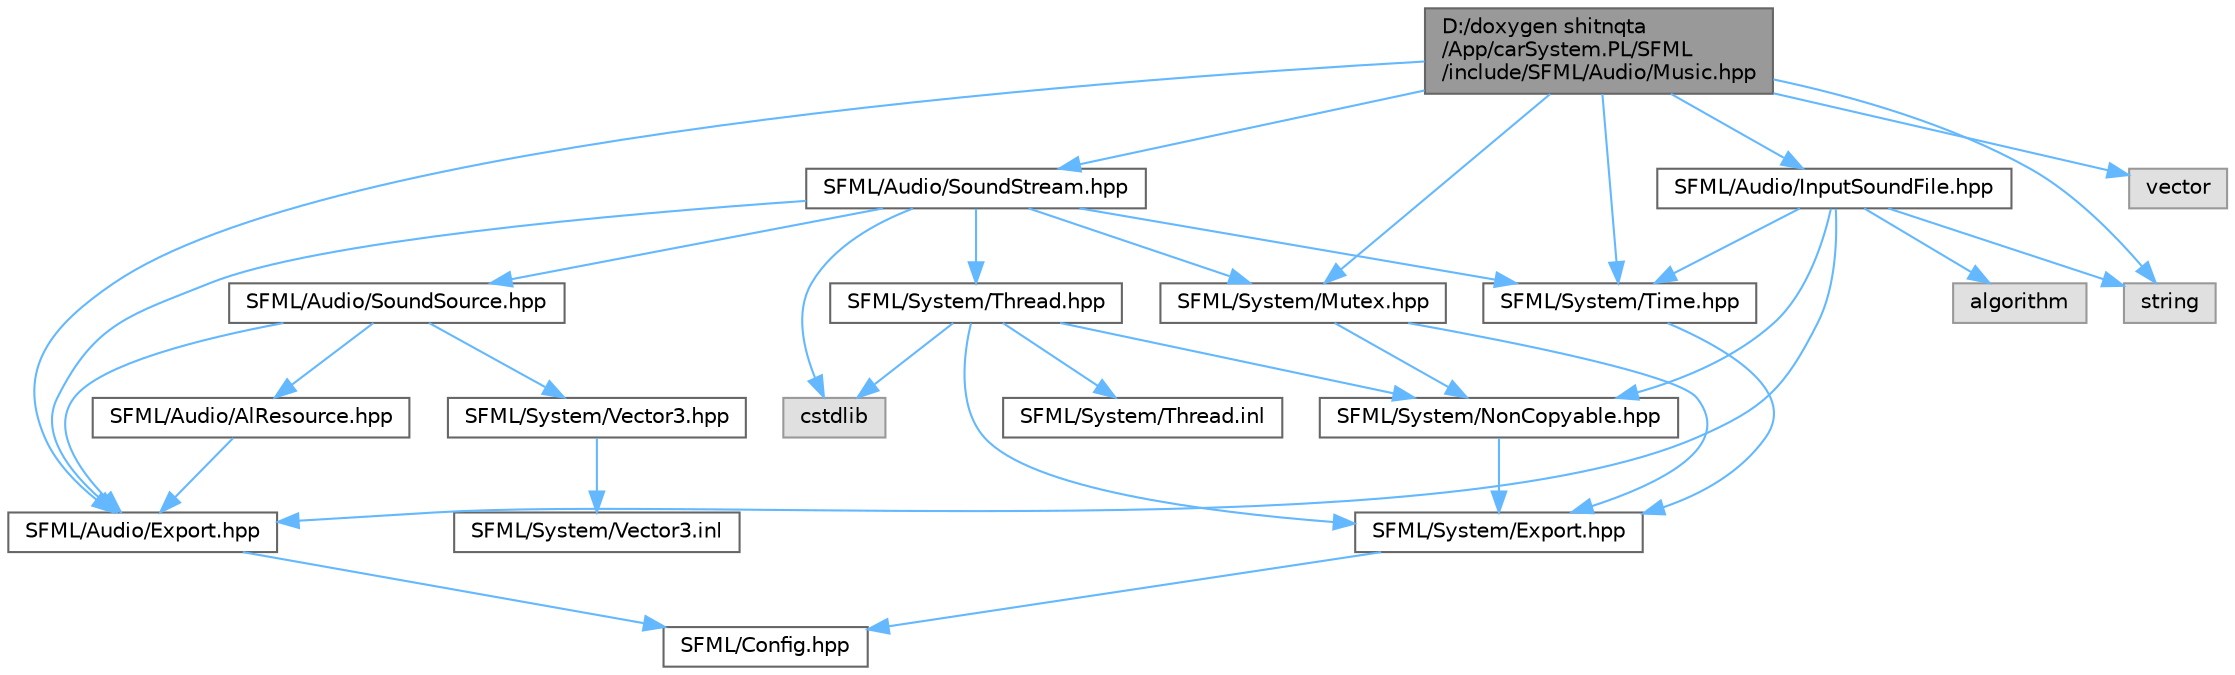 digraph "D:/doxygen shitnqta/App/carSystem.PL/SFML/include/SFML/Audio/Music.hpp"
{
 // INTERACTIVE_SVG=YES
 // LATEX_PDF_SIZE
  bgcolor="transparent";
  edge [fontname=Helvetica,fontsize=10,labelfontname=Helvetica,labelfontsize=10];
  node [fontname=Helvetica,fontsize=10,shape=box,height=0.2,width=0.4];
  Node1 [id="Node000001",label="D:/doxygen shitnqta\l/App/carSystem.PL/SFML\l/include/SFML/Audio/Music.hpp",height=0.2,width=0.4,color="gray40", fillcolor="grey60", style="filled", fontcolor="black",tooltip=" "];
  Node1 -> Node2 [id="edge34_Node000001_Node000002",color="steelblue1",style="solid",tooltip=" "];
  Node2 [id="Node000002",label="SFML/Audio/Export.hpp",height=0.2,width=0.4,color="grey40", fillcolor="white", style="filled",URL="$a02203.html",tooltip=" "];
  Node2 -> Node3 [id="edge35_Node000002_Node000003",color="steelblue1",style="solid",tooltip=" "];
  Node3 [id="Node000003",label="SFML/Config.hpp",height=0.2,width=0.4,color="grey40", fillcolor="white", style="filled",URL="$a00359.html",tooltip=" "];
  Node1 -> Node4 [id="edge36_Node000001_Node000004",color="steelblue1",style="solid",tooltip=" "];
  Node4 [id="Node000004",label="SFML/Audio/SoundStream.hpp",height=0.2,width=0.4,color="grey40", fillcolor="white", style="filled",URL="$a00353.html",tooltip=" "];
  Node4 -> Node2 [id="edge37_Node000004_Node000002",color="steelblue1",style="solid",tooltip=" "];
  Node4 -> Node5 [id="edge38_Node000004_Node000005",color="steelblue1",style="solid",tooltip=" "];
  Node5 [id="Node000005",label="SFML/Audio/SoundSource.hpp",height=0.2,width=0.4,color="grey40", fillcolor="white", style="filled",URL="$a00350.html",tooltip=" "];
  Node5 -> Node2 [id="edge39_Node000005_Node000002",color="steelblue1",style="solid",tooltip=" "];
  Node5 -> Node6 [id="edge40_Node000005_Node000006",color="steelblue1",style="solid",tooltip=" "];
  Node6 [id="Node000006",label="SFML/Audio/AlResource.hpp",height=0.2,width=0.4,color="grey40", fillcolor="white", style="filled",URL="$a00308.html",tooltip=" "];
  Node6 -> Node2 [id="edge41_Node000006_Node000002",color="steelblue1",style="solid",tooltip=" "];
  Node5 -> Node7 [id="edge42_Node000005_Node000007",color="steelblue1",style="solid",tooltip=" "];
  Node7 [id="Node000007",label="SFML/System/Vector3.hpp",height=0.2,width=0.4,color="grey40", fillcolor="white", style="filled",URL="$a00560.html",tooltip=" "];
  Node7 -> Node8 [id="edge43_Node000007_Node000008",color="steelblue1",style="solid",tooltip=" "];
  Node8 [id="Node000008",label="SFML/System/Vector3.inl",height=0.2,width=0.4,color="grey40", fillcolor="white", style="filled",URL="$a00563.html",tooltip=" "];
  Node4 -> Node9 [id="edge44_Node000004_Node000009",color="steelblue1",style="solid",tooltip=" "];
  Node9 [id="Node000009",label="SFML/System/Thread.hpp",height=0.2,width=0.4,color="grey40", fillcolor="white", style="filled",URL="$a00530.html",tooltip=" "];
  Node9 -> Node10 [id="edge45_Node000009_Node000010",color="steelblue1",style="solid",tooltip=" "];
  Node10 [id="Node000010",label="SFML/System/Export.hpp",height=0.2,width=0.4,color="grey40", fillcolor="white", style="filled",URL="$a02212.html",tooltip=" "];
  Node10 -> Node3 [id="edge46_Node000010_Node000003",color="steelblue1",style="solid",tooltip=" "];
  Node9 -> Node11 [id="edge47_Node000009_Node000011",color="steelblue1",style="solid",tooltip=" "];
  Node11 [id="Node000011",label="SFML/System/NonCopyable.hpp",height=0.2,width=0.4,color="grey40", fillcolor="white", style="filled",URL="$a00518.html",tooltip=" "];
  Node11 -> Node10 [id="edge48_Node000011_Node000010",color="steelblue1",style="solid",tooltip=" "];
  Node9 -> Node12 [id="edge49_Node000009_Node000012",color="steelblue1",style="solid",tooltip=" "];
  Node12 [id="Node000012",label="cstdlib",height=0.2,width=0.4,color="grey60", fillcolor="#E0E0E0", style="filled",tooltip=" "];
  Node9 -> Node13 [id="edge50_Node000009_Node000013",color="steelblue1",style="solid",tooltip=" "];
  Node13 [id="Node000013",label="SFML/System/Thread.inl",height=0.2,width=0.4,color="grey40", fillcolor="white", style="filled",URL="$a00533.html",tooltip=" "];
  Node4 -> Node14 [id="edge51_Node000004_Node000014",color="steelblue1",style="solid",tooltip=" "];
  Node14 [id="Node000014",label="SFML/System/Time.hpp",height=0.2,width=0.4,color="grey40", fillcolor="white", style="filled",URL="$a00545.html",tooltip=" "];
  Node14 -> Node10 [id="edge52_Node000014_Node000010",color="steelblue1",style="solid",tooltip=" "];
  Node4 -> Node15 [id="edge53_Node000004_Node000015",color="steelblue1",style="solid",tooltip=" "];
  Node15 [id="Node000015",label="SFML/System/Mutex.hpp",height=0.2,width=0.4,color="grey40", fillcolor="white", style="filled",URL="$a00512.html",tooltip=" "];
  Node15 -> Node10 [id="edge54_Node000015_Node000010",color="steelblue1",style="solid",tooltip=" "];
  Node15 -> Node11 [id="edge55_Node000015_Node000011",color="steelblue1",style="solid",tooltip=" "];
  Node4 -> Node12 [id="edge56_Node000004_Node000012",color="steelblue1",style="solid",tooltip=" "];
  Node1 -> Node16 [id="edge57_Node000001_Node000016",color="steelblue1",style="solid",tooltip=" "];
  Node16 [id="Node000016",label="SFML/Audio/InputSoundFile.hpp",height=0.2,width=0.4,color="grey40", fillcolor="white", style="filled",URL="$a00314.html",tooltip=" "];
  Node16 -> Node2 [id="edge58_Node000016_Node000002",color="steelblue1",style="solid",tooltip=" "];
  Node16 -> Node11 [id="edge59_Node000016_Node000011",color="steelblue1",style="solid",tooltip=" "];
  Node16 -> Node14 [id="edge60_Node000016_Node000014",color="steelblue1",style="solid",tooltip=" "];
  Node16 -> Node17 [id="edge61_Node000016_Node000017",color="steelblue1",style="solid",tooltip=" "];
  Node17 [id="Node000017",label="string",height=0.2,width=0.4,color="grey60", fillcolor="#E0E0E0", style="filled",tooltip=" "];
  Node16 -> Node18 [id="edge62_Node000016_Node000018",color="steelblue1",style="solid",tooltip=" "];
  Node18 [id="Node000018",label="algorithm",height=0.2,width=0.4,color="grey60", fillcolor="#E0E0E0", style="filled",tooltip=" "];
  Node1 -> Node15 [id="edge63_Node000001_Node000015",color="steelblue1",style="solid",tooltip=" "];
  Node1 -> Node14 [id="edge64_Node000001_Node000014",color="steelblue1",style="solid",tooltip=" "];
  Node1 -> Node17 [id="edge65_Node000001_Node000017",color="steelblue1",style="solid",tooltip=" "];
  Node1 -> Node19 [id="edge66_Node000001_Node000019",color="steelblue1",style="solid",tooltip=" "];
  Node19 [id="Node000019",label="vector",height=0.2,width=0.4,color="grey60", fillcolor="#E0E0E0", style="filled",tooltip=" "];
}
